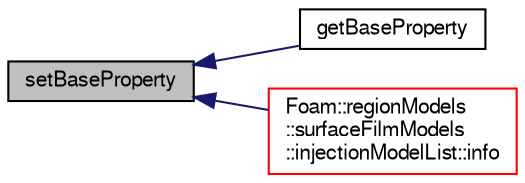 digraph "setBaseProperty"
{
  bgcolor="transparent";
  edge [fontname="FreeSans",fontsize="10",labelfontname="FreeSans",labelfontsize="10"];
  node [fontname="FreeSans",fontsize="10",shape=record];
  rankdir="LR";
  Node261 [label="setBaseProperty",height=0.2,width=0.4,color="black", fillcolor="grey75", style="filled", fontcolor="black"];
  Node261 -> Node262 [dir="back",color="midnightblue",fontsize="10",style="solid",fontname="FreeSans"];
  Node262 [label="getBaseProperty",height=0.2,width=0.4,color="black",URL="$a28266.html#a11b967831eefb8364a35e9f4c076649c",tooltip="Retrieve generic property from the base model. "];
  Node261 -> Node263 [dir="back",color="midnightblue",fontsize="10",style="solid",fontname="FreeSans"];
  Node263 [label="Foam::regionModels\l::surfaceFilmModels\l::injectionModelList::info",height=0.2,width=0.4,color="red",URL="$a29106.html#a535c2aef67becff77ed292ab0eceb44c",tooltip="Provide some info. "];
}
